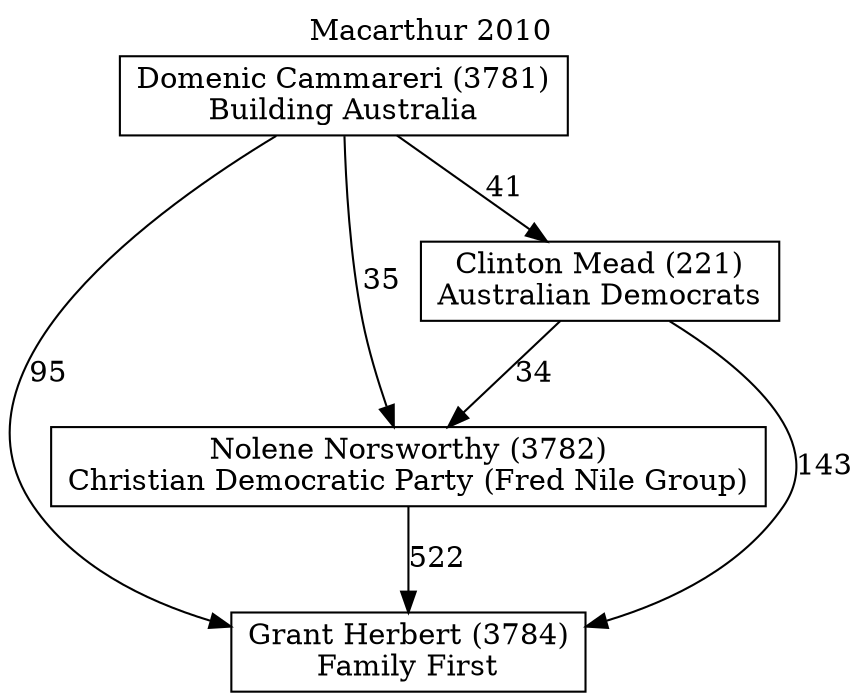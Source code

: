// House preference flow
digraph "Grant Herbert (3784)_Macarthur_2010" {
	graph [label="Macarthur 2010" labelloc=t mclimit=10]
	node [shape=box]
	"Grant Herbert (3784)" [label="Grant Herbert (3784)
Family First"]
	"Nolene Norsworthy (3782)" [label="Nolene Norsworthy (3782)
Christian Democratic Party (Fred Nile Group)"]
	"Clinton Mead (221)" [label="Clinton Mead (221)
Australian Democrats"]
	"Domenic Cammareri (3781)" [label="Domenic Cammareri (3781)
Building Australia"]
	"Nolene Norsworthy (3782)" -> "Grant Herbert (3784)" [label=522]
	"Clinton Mead (221)" -> "Nolene Norsworthy (3782)" [label=34]
	"Domenic Cammareri (3781)" -> "Clinton Mead (221)" [label=41]
	"Clinton Mead (221)" -> "Grant Herbert (3784)" [label=143]
	"Domenic Cammareri (3781)" -> "Grant Herbert (3784)" [label=95]
	"Domenic Cammareri (3781)" -> "Nolene Norsworthy (3782)" [label=35]
}
